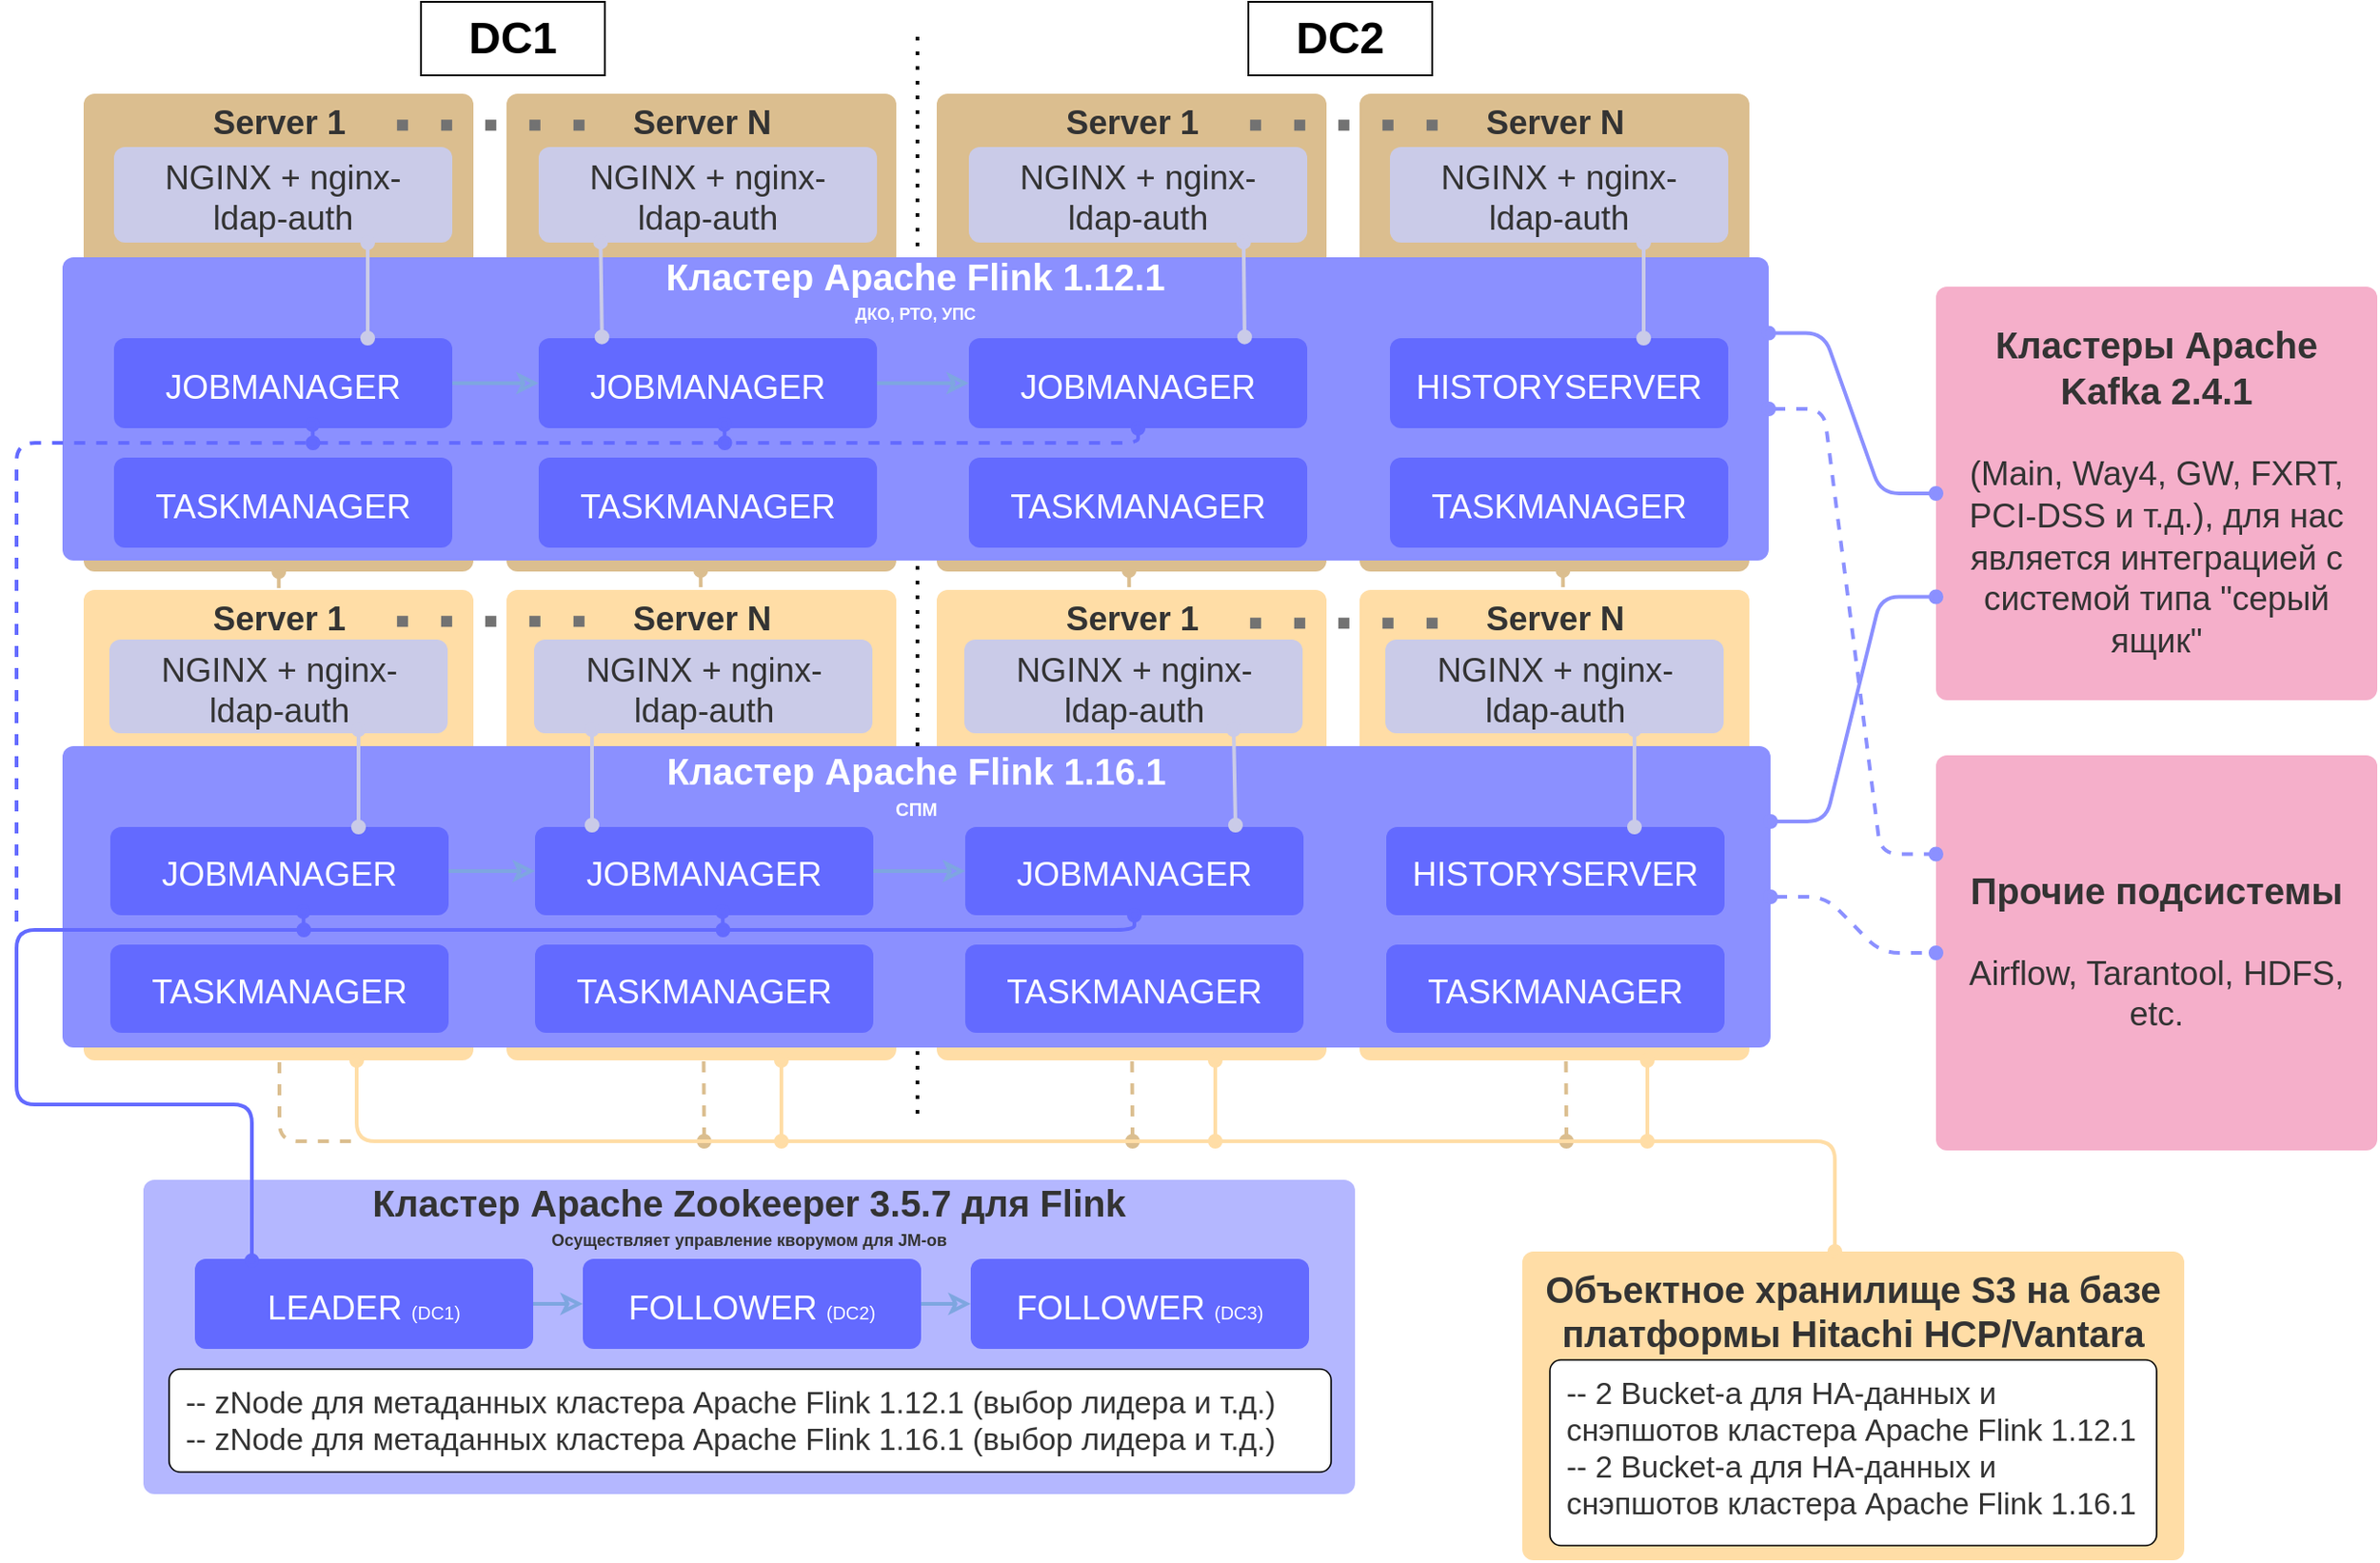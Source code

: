 <mxfile version="21.1.5" type="github">
  <diagram name="Page-1" id="efa7a0a1-bf9b-a30e-e6df-94a7791c09e9">
    <mxGraphModel dx="1383" dy="1583" grid="1" gridSize="5" guides="1" tooltips="1" connect="1" arrows="0" fold="1" page="1" pageScale="1" pageWidth="1169" pageHeight="827" background="none" math="0" shadow="0">
      <root>
        <mxCell id="0" />
        <mxCell id="1" parent="0" />
        <mxCell id="I2ko80dd8xh8BUutiIWk-16" style="edgeStyle=none;rounded=1;jumpStyle=none;orthogonalLoop=1;jettySize=auto;html=1;exitX=0.517;exitY=0.998;exitDx=0;exitDy=0;startArrow=oval;startFill=1;endArrow=oval;endFill=1;strokeColor=#DBBE8F;strokeWidth=2;exitPerimeter=0;dashed=1;" edge="1" parent="1">
          <mxGeometry relative="1" as="geometry">
            <mxPoint x="871.104" y="299.48" as="sourcePoint" />
            <mxPoint x="873" y="610" as="targetPoint" />
          </mxGeometry>
        </mxCell>
        <mxCell id="I2ko80dd8xh8BUutiIWk-15" style="edgeStyle=none;rounded=1;jumpStyle=none;orthogonalLoop=1;jettySize=auto;html=1;exitX=0.517;exitY=0.998;exitDx=0;exitDy=0;startArrow=oval;startFill=1;endArrow=oval;endFill=1;strokeColor=#DBBE8F;strokeWidth=2;exitPerimeter=0;dashed=1;" edge="1" parent="1">
          <mxGeometry relative="1" as="geometry">
            <mxPoint x="635.104" y="299.48" as="sourcePoint" />
            <mxPoint x="637" y="610" as="targetPoint" />
          </mxGeometry>
        </mxCell>
        <mxCell id="I2ko80dd8xh8BUutiIWk-14" style="edgeStyle=none;rounded=1;jumpStyle=none;orthogonalLoop=1;jettySize=auto;html=1;exitX=0.517;exitY=0.998;exitDx=0;exitDy=0;startArrow=oval;startFill=1;endArrow=oval;endFill=1;strokeColor=#DBBE8F;strokeWidth=2;exitPerimeter=0;dashed=1;" edge="1" parent="1">
          <mxGeometry relative="1" as="geometry">
            <mxPoint x="402.104" y="299.48" as="sourcePoint" />
            <mxPoint x="404" y="610" as="targetPoint" />
          </mxGeometry>
        </mxCell>
        <mxCell id="I2ko80dd8xh8BUutiIWk-13" style="edgeStyle=none;rounded=1;jumpStyle=none;orthogonalLoop=1;jettySize=auto;html=1;startArrow=oval;startFill=1;endArrow=none;endFill=0;strokeColor=#DBBE8F;strokeWidth=2;dashed=1;" edge="1" parent="1" source="-1D2kQszCLifb7C_GgPR-5">
          <mxGeometry relative="1" as="geometry">
            <mxPoint x="181" y="566" as="sourcePoint" />
            <mxPoint x="215" y="610" as="targetPoint" />
            <Array as="points">
              <mxPoint x="173" y="610" />
            </Array>
          </mxGeometry>
        </mxCell>
        <mxCell id="cMyZ09CTgvVQYEdSyeVJ-2" value="" style="endArrow=none;dashed=1;html=1;dashPattern=1 3;strokeWidth=2;rounded=0;" parent="1" edge="1">
          <mxGeometry width="50" height="50" relative="1" as="geometry">
            <mxPoint x="520" y="595" as="sourcePoint" />
            <mxPoint x="520" y="5" as="targetPoint" />
          </mxGeometry>
        </mxCell>
        <UserObject label="Server 1" lucidchartObjectId="HypIMii0T2fg" id="-1D2kQszCLifb7C_GgPR-5">
          <mxCell style="html=1;overflow=block;blockSpacing=1;whiteSpace=wrap;fontSize=18.3;fontColor=#333333;fontStyle=1;spacingLeft=8.4;spacingRight=8.4;spacingTop=2.4;spacing=3.6;verticalAlign=top;strokeOpacity=0;fillOpacity=100;rounded=1;absoluteArcSize=1;arcSize=12;fillColor=#DBBE8F;strokeWidth=0.8;" parent="1" vertex="1">
            <mxGeometry x="66.5" y="40" width="212" height="260" as="geometry" />
          </mxCell>
        </UserObject>
        <UserObject label="Server N" lucidchartObjectId="kbqIFTrSSb0c" id="-1D2kQszCLifb7C_GgPR-6">
          <mxCell style="html=1;overflow=block;blockSpacing=1;whiteSpace=wrap;fontSize=18.3;fontColor=#333333;fontStyle=1;spacingLeft=8.4;spacingRight=8.4;spacingTop=2.4;spacing=3.6;verticalAlign=top;strokeOpacity=0;fillOpacity=100;rounded=1;absoluteArcSize=1;arcSize=12;fillColor=#DBBE8F;strokeWidth=0.8;" parent="1" vertex="1">
            <mxGeometry x="296.5" y="40" width="212" height="260" as="geometry" />
          </mxCell>
        </UserObject>
        <UserObject label="Server 1" lucidchartObjectId="kgqIT20~Yh46" id="-1D2kQszCLifb7C_GgPR-7">
          <mxCell style="html=1;overflow=block;blockSpacing=1;whiteSpace=wrap;fontSize=18.3;fontColor=#333333;fontStyle=1;spacingLeft=8.4;spacingRight=8.4;spacingTop=2.4;spacing=3.6;verticalAlign=top;strokeOpacity=0;fillOpacity=100;rounded=1;absoluteArcSize=1;arcSize=12;fillColor=#DBBE8F;strokeWidth=0.8;" parent="1" vertex="1">
            <mxGeometry x="530.5" y="40" width="212" height="260" as="geometry" />
          </mxCell>
        </UserObject>
        <UserObject label="Server N" lucidchartObjectId="NgqIsRjEYktH" id="-1D2kQszCLifb7C_GgPR-8">
          <mxCell style="html=1;overflow=block;blockSpacing=1;whiteSpace=wrap;fontSize=18.3;fontColor=#333333;fontStyle=1;spacingLeft=8.4;spacingRight=8.4;spacingTop=2.4;spacing=3.6;verticalAlign=top;strokeOpacity=0;fillOpacity=100;rounded=1;absoluteArcSize=1;arcSize=12;fillColor=#DBBE8F;strokeWidth=0.8;" parent="1" vertex="1">
            <mxGeometry x="760.5" y="40" width="212" height="260" as="geometry" />
          </mxCell>
        </UserObject>
        <UserObject label="Server 1" lucidchartObjectId="HypIMii0T2fg" id="-1D2kQszCLifb7C_GgPR-9">
          <mxCell style="html=1;overflow=block;blockSpacing=1;whiteSpace=wrap;fontSize=18.3;fontColor=#333333;fontStyle=1;spacingLeft=8.4;spacingRight=8.4;spacingTop=2.4;spacing=3.6;verticalAlign=top;strokeOpacity=0;fillOpacity=100;rounded=1;absoluteArcSize=1;arcSize=12;fillColor=#ffdda6;strokeWidth=0.8;" parent="1" vertex="1">
            <mxGeometry x="66.5" y="310" width="212" height="256" as="geometry" />
          </mxCell>
        </UserObject>
        <UserObject label="Server N" lucidchartObjectId="kbqIFTrSSb0c" id="-1D2kQszCLifb7C_GgPR-10">
          <mxCell style="html=1;overflow=block;blockSpacing=1;whiteSpace=wrap;fontSize=18.3;fontColor=#333333;fontStyle=1;spacingLeft=8.4;spacingRight=8.4;spacingTop=2.4;spacing=3.6;verticalAlign=top;strokeOpacity=0;fillOpacity=100;rounded=1;absoluteArcSize=1;arcSize=12;fillColor=#ffdda6;strokeWidth=0.8;" parent="1" vertex="1">
            <mxGeometry x="296.5" y="310" width="212" height="256" as="geometry" />
          </mxCell>
        </UserObject>
        <UserObject label="Server 1" lucidchartObjectId="kgqIT20~Yh46" id="-1D2kQszCLifb7C_GgPR-11">
          <mxCell style="html=1;overflow=block;blockSpacing=1;whiteSpace=wrap;fontSize=18.3;fontColor=#333333;fontStyle=1;spacingLeft=8.4;spacingRight=8.4;spacingTop=2.4;spacing=3.6;verticalAlign=top;strokeOpacity=0;fillOpacity=100;rounded=1;absoluteArcSize=1;arcSize=12;fillColor=#ffdda6;strokeWidth=0.8;" parent="1" vertex="1">
            <mxGeometry x="530.5" y="310" width="212" height="256" as="geometry" />
          </mxCell>
        </UserObject>
        <UserObject label="Server N" lucidchartObjectId="NgqIsRjEYktH" id="-1D2kQszCLifb7C_GgPR-12">
          <mxCell style="html=1;overflow=block;blockSpacing=1;whiteSpace=wrap;fontSize=18.3;fontColor=#333333;fontStyle=1;spacingLeft=8.4;spacingRight=8.4;spacingTop=2.4;spacing=3.6;verticalAlign=top;strokeOpacity=0;fillOpacity=100;rounded=1;absoluteArcSize=1;arcSize=12;fillColor=#ffdda6;strokeWidth=0.8;" parent="1" vertex="1">
            <mxGeometry x="760.5" y="310" width="212" height="256" as="geometry" />
          </mxCell>
        </UserObject>
        <UserObject label="&lt;div style=&quot;display: flex; justify-content: center; text-align: center; align-items: baseline; font-size: 0; line-height: 1.25;margin-left: 8.4px;margin-right: 8.4px;margin-top: 2.4px;margin-top: -2px;&quot;&gt;&lt;font style=&quot;line-height: 0.7;&quot; color=&quot;#FFFFFF&quot;&gt;&lt;b&gt;&lt;span&gt;&lt;span style=&quot;font-size: 20px; line-height: 1;&quot;&gt;Кластер Apache Flink 1.12.1&lt;/span&gt;&lt;/span&gt;&lt;/b&gt;&lt;/font&gt;&lt;/div&gt;&lt;div style=&quot;display: flex; justify-content: center; text-align: center; align-items: baseline; font-size: 0; line-height: 1.25;margin-left: 8.4px;margin-right: 8.4px;margin-top: 2.4px;margin-top: -2px;&quot;&gt;&lt;font color=&quot;#FFFFFF&quot;&gt;&lt;b&gt;&lt;span&gt;&lt;span style=&quot;font-size: 20px;&quot;&gt;&lt;sup&gt;&lt;font style=&quot;font-size: 9px;&quot;&gt;ДКО, РТО, УПС&lt;/font&gt;&lt;/sup&gt;&lt;br&gt;&lt;/span&gt;&lt;span style=&quot;font-size: 18.3px;&quot;&gt; &lt;/span&gt;&lt;/span&gt;&lt;/b&gt;&lt;/font&gt;&lt;/div&gt;" lucidchartObjectId="HypIWP6OqjXQ" id="GCK1D6IZPBhYrOcdengF-118">
          <mxCell style="html=1;overflow=block;blockSpacing=1;whiteSpace=wrap;fontSize=13;spacing=3.6;verticalAlign=top;strokeOpacity=0;fillOpacity=100;rounded=1;absoluteArcSize=1;arcSize=12;fillColor=#8b90ff;strokeWidth=0.8;" parent="1" vertex="1">
            <mxGeometry x="55" y="129" width="928" height="165" as="geometry" />
          </mxCell>
        </UserObject>
        <UserObject label="JOBMANAGER" lucidchartObjectId="HypInYoTSrlu" id="GCK1D6IZPBhYrOcdengF-119">
          <mxCell style="html=1;overflow=block;blockSpacing=1;whiteSpace=wrap;fontSize=18.3;fontColor=#ffffff;align=center;spacingLeft=8.4;spacingRight=8.4;spacingTop=2.4;spacing=3.6;strokeOpacity=0;fillOpacity=100;rounded=1;absoluteArcSize=1;arcSize=12;fillColor=#636aff;strokeWidth=0.8;" parent="1" vertex="1">
            <mxGeometry x="83" y="173" width="184" height="49" as="geometry" />
          </mxCell>
        </UserObject>
        <UserObject label="TASKMANAGER" lucidchartObjectId="HypIgOagNPgA" id="GCK1D6IZPBhYrOcdengF-120">
          <mxCell style="html=1;overflow=block;blockSpacing=1;whiteSpace=wrap;fontSize=18.3;fontColor=#ffffff;align=center;spacingLeft=8.4;spacingRight=8.4;spacingTop=2.4;spacing=3.6;strokeOpacity=0;fillOpacity=100;rounded=1;absoluteArcSize=1;arcSize=12;fillColor=#636aff;strokeWidth=0.8;" parent="1" vertex="1">
            <mxGeometry x="83" y="238" width="184" height="49" as="geometry" />
          </mxCell>
        </UserObject>
        <UserObject label="&lt;div style=&quot;line-height: 0.8;&quot;&gt;Кластер Apache Zookeeper 3.5.7 для Flink&lt;/div&gt;&lt;div&gt;&lt;sup&gt;&lt;font style=&quot;font-size: 9px;&quot;&gt;Осуществляет управление кворумом для JM-ов&lt;/font&gt;&lt;/sup&gt;&lt;br&gt;&lt;/div&gt;" lucidchartObjectId="HypITuTRLqrB" id="GCK1D6IZPBhYrOcdengF-121">
          <mxCell style="html=1;overflow=block;blockSpacing=1;whiteSpace=wrap;fontSize=20;fontColor=#333333;fontStyle=1;spacingLeft=8.4;spacingRight=8.4;spacingTop=2.4;spacing=3.6;verticalAlign=top;strokeOpacity=0;fillOpacity=100;rounded=1;absoluteArcSize=1;arcSize=12;fillColor=#b4b7ff;strokeWidth=0.8;" parent="1" vertex="1">
            <mxGeometry x="99" y="631" width="659" height="171" as="geometry" />
          </mxCell>
        </UserObject>
        <UserObject label="NGINX + nginx-ldap-auth" lucidchartObjectId="HypIE5tfspSB" id="GCK1D6IZPBhYrOcdengF-122">
          <mxCell style="html=1;overflow=block;blockSpacing=1;whiteSpace=wrap;fontSize=18.3;fontColor=#333333;align=center;spacingLeft=8.4;spacingRight=8.4;spacingTop=2.4;spacing=3.6;verticalAlign=middle;strokeOpacity=0;fillOpacity=100;rounded=1;absoluteArcSize=1;arcSize=12;fillColor=#CACBE8;strokeWidth=0.8;" parent="1" vertex="1">
            <mxGeometry x="83" y="69" width="184" height="52" as="geometry" />
          </mxCell>
        </UserObject>
        <UserObject label="&lt;div style=&quot;display: flex; justify-content: center; text-align: center; align-items: baseline; font-size: 0; line-height: 1.25;margin-left: 8.4px;margin-right: 8.4px;margin-top: 2.4px;margin-top: -2px;&quot;&gt;&lt;span&gt;&lt;span style=&quot;font-size:20px;color:#333333;font-weight: bold;&quot;&gt;Кластеры Apache Kafka 2.4.1&lt;br&gt;&lt;/span&gt;&lt;/span&gt;&lt;/div&gt;&lt;div style=&quot;display: flex; justify-content: center; text-align: center; align-items: baseline; font-size: 0; line-height: 1.25;margin-top: -2px;&quot;&gt;&lt;span&gt;&lt;span style=&quot;font-size:13px;color:#333333;&quot;&gt;&lt;span style=&quot;font-size:18.3px;color:#333333;&quot;&gt;&lt;br&gt;(Main, Way4, GW, FXRT, PCI-DSS и т.д.), для нас является интеграцией с системой типа &quot;серый ящик&quot;&lt;/span&gt;&lt;/span&gt;&lt;/span&gt;&lt;/div&gt;" lucidchartObjectId="HypIY8WOg9E5" id="GCK1D6IZPBhYrOcdengF-123">
          <mxCell style="html=1;overflow=block;blockSpacing=1;whiteSpace=wrap;fontSize=13;spacing=3.6;verticalAlign=middle;strokeOpacity=0;fillOpacity=100;rounded=1;absoluteArcSize=1;arcSize=12;fillColor=#f5afca;strokeWidth=0.8;fillStyle=solid;" parent="1" vertex="1">
            <mxGeometry x="1074" y="145" width="240" height="225" as="geometry" />
          </mxCell>
        </UserObject>
        <mxCell id="GCK1D6IZPBhYrOcdengF-180" style="edgeStyle=none;rounded=0;jumpStyle=none;orthogonalLoop=1;jettySize=auto;html=1;exitX=1;exitY=0.5;exitDx=0;exitDy=0;entryX=0;entryY=0.5;entryDx=0;entryDy=0;startArrow=none;startFill=0;endArrow=classic;endFill=0;strokeColor=#7EA6E0;strokeWidth=2;" parent="1" source="GCK1D6IZPBhYrOcdengF-124" target="GCK1D6IZPBhYrOcdengF-125" edge="1">
          <mxGeometry relative="1" as="geometry" />
        </mxCell>
        <UserObject label="LEADER &lt;font style=&quot;font-size: 10px;&quot;&gt;(DC1)&lt;/font&gt;" lucidchartObjectId="CHpIjHfFadM." id="GCK1D6IZPBhYrOcdengF-124">
          <mxCell style="html=1;overflow=block;blockSpacing=1;whiteSpace=wrap;fontSize=18.3;fontColor=#ffffff;align=center;spacingLeft=8.4;spacingRight=8.4;spacingTop=2.4;spacing=3.6;strokeOpacity=0;fillOpacity=100;rounded=1;absoluteArcSize=1;arcSize=12;fillColor=#636aff;strokeWidth=0.8;" parent="1" vertex="1">
            <mxGeometry x="127" y="674" width="184" height="49" as="geometry" />
          </mxCell>
        </UserObject>
        <mxCell id="GCK1D6IZPBhYrOcdengF-181" style="edgeStyle=none;rounded=0;jumpStyle=none;orthogonalLoop=1;jettySize=auto;html=1;exitX=1;exitY=0.5;exitDx=0;exitDy=0;entryX=0;entryY=0.5;entryDx=0;entryDy=0;startArrow=none;startFill=0;endArrow=classic;endFill=0;strokeColor=#7EA6E0;strokeWidth=2;" parent="1" source="GCK1D6IZPBhYrOcdengF-125" target="GCK1D6IZPBhYrOcdengF-126" edge="1">
          <mxGeometry relative="1" as="geometry" />
        </mxCell>
        <UserObject label="FOLLOWER &lt;font style=&quot;font-size: 10px;&quot;&gt;(DC2)&lt;/font&gt;" lucidchartObjectId="RHpIxsBfgAK8" id="GCK1D6IZPBhYrOcdengF-125">
          <mxCell style="html=1;overflow=block;blockSpacing=1;whiteSpace=wrap;fontSize=18.3;fontColor=#ffffff;align=center;spacingLeft=8.4;spacingRight=8.4;spacingTop=2.4;spacing=3.6;strokeOpacity=0;fillOpacity=100;rounded=1;absoluteArcSize=1;arcSize=12;fillColor=#636aff;strokeWidth=0.8;" parent="1" vertex="1">
            <mxGeometry x="338" y="674" width="184" height="49" as="geometry" />
          </mxCell>
        </UserObject>
        <UserObject label="FOLLOWER &lt;font style=&quot;font-size: 10px;&quot;&gt;(DC3)&lt;/font&gt;" lucidchartObjectId="3HpIq~od3WUW" id="GCK1D6IZPBhYrOcdengF-126">
          <mxCell style="html=1;overflow=block;blockSpacing=1;whiteSpace=wrap;fontSize=18.3;fontColor=#ffffff;align=center;spacingLeft=8.4;spacingRight=8.4;spacingTop=2.4;spacing=3.6;strokeOpacity=0;fillOpacity=100;rounded=1;absoluteArcSize=1;arcSize=12;fillColor=#636aff;strokeWidth=0.8;" parent="1" vertex="1">
            <mxGeometry x="549" y="674" width="184" height="49" as="geometry" />
          </mxCell>
        </UserObject>
        <UserObject label="Объектное хранилище S3 на базе платформы Hitachi HCP/Vantara" lucidchartObjectId="_KpIE2-JrPc8" id="GCK1D6IZPBhYrOcdengF-127">
          <mxCell style="html=1;overflow=block;blockSpacing=1;whiteSpace=wrap;fontSize=20;fontColor=#333333;fontStyle=1;align=center;spacing=9;verticalAlign=top;strokeOpacity=0;fillOpacity=100;rounded=1;absoluteArcSize=1;arcSize=12;fillColor=#ffdda6;strokeWidth=0.8;" parent="1" vertex="1">
            <mxGeometry x="849" y="670" width="360" height="168" as="geometry" />
          </mxCell>
        </UserObject>
        <UserObject label="-- zNode для метаданных кластера Apache Flink 1.12.1 (выбор лидера и т.д.)&lt;br&gt;-- zNode для метаданных кластера Apache Flink 1.16.1 (выбор лидера и т.д.)" lucidchartObjectId="hOpICrByE07x" id="GCK1D6IZPBhYrOcdengF-128">
          <mxCell style="html=1;overflow=block;blockSpacing=1;whiteSpace=wrap;fontSize=16.7;fontColor=#333333;align=left;spacing=9;verticalAlign=top;strokeOpacity=100;fillOpacity=100;rounded=1;absoluteArcSize=1;arcSize=12;fillColor=#ffffff;strokeWidth=0.8;" parent="1" vertex="1">
            <mxGeometry x="113" y="734" width="632" height="56" as="geometry" />
          </mxCell>
        </UserObject>
        <UserObject label="-- 2 Bucket-а для HA-данных и снэпшотов кластера Apache Flink 1.12.1&lt;br&gt;-- 2 Bucket-а для HA-данных и снэпшотов кластера Apache Flink 1.16.1" lucidchartObjectId="fSpIcaWIN3Va" id="GCK1D6IZPBhYrOcdengF-129">
          <mxCell style="html=1;overflow=block;blockSpacing=1;whiteSpace=wrap;fontSize=16.7;fontColor=#333333;align=left;spacing=9;verticalAlign=top;strokeOpacity=100;fillOpacity=100;rounded=1;absoluteArcSize=1;arcSize=12;fillColor=#ffffff;strokeWidth=0.8;" parent="1" vertex="1">
            <mxGeometry x="864" y="729" width="330" height="101" as="geometry" />
          </mxCell>
        </UserObject>
        <UserObject label="JOBMANAGER" lucidchartObjectId="RXpI0It2jUcH" id="GCK1D6IZPBhYrOcdengF-130">
          <mxCell style="html=1;overflow=block;blockSpacing=1;whiteSpace=wrap;fontSize=18.3;fontColor=#ffffff;align=center;spacingLeft=8.4;spacingRight=8.4;spacingTop=2.4;spacing=3.6;strokeOpacity=0;fillOpacity=100;rounded=1;absoluteArcSize=1;arcSize=12;fillColor=#636aff;strokeWidth=0.8;" parent="1" vertex="1">
            <mxGeometry x="314" y="173" width="184" height="49" as="geometry" />
          </mxCell>
        </UserObject>
        <UserObject label="TASKMANAGER" lucidchartObjectId="RXpIgnX.f~PW" id="GCK1D6IZPBhYrOcdengF-131">
          <mxCell style="html=1;overflow=block;blockSpacing=1;whiteSpace=wrap;fontSize=18.3;fontColor=#ffffff;align=center;spacingLeft=8.4;spacingRight=8.4;spacingTop=2.4;spacing=3.6;strokeOpacity=0;fillOpacity=100;rounded=1;absoluteArcSize=1;arcSize=12;fillColor=#636aff;strokeWidth=0.8;" parent="1" vertex="1">
            <mxGeometry x="314" y="238" width="184" height="49" as="geometry" />
          </mxCell>
        </UserObject>
        <UserObject label="NGINX + nginx-ldap-auth" lucidchartObjectId="RXpI~8YFsiHd" id="GCK1D6IZPBhYrOcdengF-132">
          <mxCell style="html=1;overflow=block;blockSpacing=1;whiteSpace=wrap;fontSize=18.3;fontColor=#333333;align=center;spacingLeft=8.4;spacingRight=8.4;spacingTop=2.4;spacing=3.6;verticalAlign=middle;strokeOpacity=0;fillOpacity=100;rounded=1;absoluteArcSize=1;arcSize=12;fillColor=#CACBE8;strokeWidth=0.8;" parent="1" vertex="1">
            <mxGeometry x="314" y="69" width="184" height="52" as="geometry" />
          </mxCell>
        </UserObject>
        <UserObject label="JOBMANAGER" lucidchartObjectId="1XpI324HXPmj" id="GCK1D6IZPBhYrOcdengF-133">
          <mxCell style="html=1;overflow=block;blockSpacing=1;whiteSpace=wrap;fontSize=18.3;fontColor=#ffffff;align=center;spacingLeft=8.4;spacingRight=8.4;spacingTop=2.4;spacing=3.6;strokeOpacity=0;fillOpacity=100;rounded=1;absoluteArcSize=1;arcSize=12;fillColor=#636aff;strokeWidth=0.8;" parent="1" vertex="1">
            <mxGeometry x="548" y="173" width="184" height="49" as="geometry" />
          </mxCell>
        </UserObject>
        <UserObject label="TASKMANAGER" lucidchartObjectId="1XpItajlC~17" id="GCK1D6IZPBhYrOcdengF-134">
          <mxCell style="html=1;overflow=block;blockSpacing=1;whiteSpace=wrap;fontSize=18.3;fontColor=#ffffff;align=center;spacingLeft=8.4;spacingRight=8.4;spacingTop=2.4;spacing=3.6;strokeOpacity=0;fillOpacity=100;rounded=1;absoluteArcSize=1;arcSize=12;fillColor=#636aff;strokeWidth=0.8;" parent="1" vertex="1">
            <mxGeometry x="548" y="238" width="184" height="49" as="geometry" />
          </mxCell>
        </UserObject>
        <UserObject label="NGINX + nginx-ldap-auth" lucidchartObjectId="1XpIAn_rVOTK" id="GCK1D6IZPBhYrOcdengF-135">
          <mxCell style="html=1;overflow=block;blockSpacing=1;whiteSpace=wrap;fontSize=18.3;fontColor=#333333;align=center;spacingLeft=8.4;spacingRight=8.4;spacingTop=2.4;spacing=3.6;verticalAlign=middle;strokeOpacity=0;fillOpacity=100;rounded=1;absoluteArcSize=1;arcSize=12;fillColor=#CACBE8;strokeWidth=0.8;" parent="1" vertex="1">
            <mxGeometry x="548" y="69" width="184" height="52" as="geometry" />
          </mxCell>
        </UserObject>
        <UserObject label="HISTORYSERVER" lucidchartObjectId="8XpIVe4FQzVd" id="GCK1D6IZPBhYrOcdengF-136">
          <mxCell style="html=1;overflow=block;blockSpacing=1;whiteSpace=wrap;fontSize=18.3;fontColor=#ffffff;align=center;spacingLeft=8.4;spacingRight=8.4;spacingTop=2.4;spacing=3.6;strokeOpacity=0;fillOpacity=100;rounded=1;absoluteArcSize=1;arcSize=12;fillColor=#636aff;strokeWidth=0.8;" parent="1" vertex="1">
            <mxGeometry x="777" y="173" width="184" height="49" as="geometry" />
          </mxCell>
        </UserObject>
        <UserObject label="TASKMANAGER" lucidchartObjectId="8XpI6pTr3cQC" id="GCK1D6IZPBhYrOcdengF-137">
          <mxCell style="html=1;overflow=block;blockSpacing=1;whiteSpace=wrap;fontSize=18.3;fontColor=#ffffff;align=center;spacingLeft=8.4;spacingRight=8.4;spacingTop=2.4;spacing=3.6;strokeOpacity=0;fillOpacity=100;rounded=1;absoluteArcSize=1;arcSize=12;fillColor=#636aff;strokeWidth=0.8;" parent="1" vertex="1">
            <mxGeometry x="777" y="238" width="184" height="49" as="geometry" />
          </mxCell>
        </UserObject>
        <UserObject label="NGINX + nginx-ldap-auth" lucidchartObjectId="8XpIHrtV3hBn" id="GCK1D6IZPBhYrOcdengF-138">
          <mxCell style="html=1;overflow=block;blockSpacing=1;whiteSpace=wrap;fontSize=18.3;fontColor=#333333;align=center;spacingLeft=8.4;spacingRight=8.4;spacingTop=2.4;spacing=3.6;verticalAlign=middle;strokeOpacity=0;fillOpacity=100;rounded=1;absoluteArcSize=1;arcSize=12;fillColor=#CACBE8;strokeWidth=0.8;strokeColor=#CACBE8;" parent="1" vertex="1">
            <mxGeometry x="777" y="69" width="184" height="52" as="geometry" />
          </mxCell>
        </UserObject>
        <UserObject label="&lt;div style=&quot;display: flex; justify-content: center; text-align: center; align-items: baseline; font-size: 0; line-height: 1.25;margin-left: 8.4px;margin-right: 8.4px;margin-top: 2.4px;margin-top: -2px;&quot;&gt;&lt;span&gt;&lt;span style=&quot;font-size:20px;color:#333333;font-weight: bold;&quot;&gt;Прочие подсистемы&#xa;&lt;/span&gt;&lt;/span&gt;&lt;/div&gt;&lt;div style=&quot;display: flex; justify-content: center; text-align: center; align-items: baseline; font-size: 0; line-height: 1.25;margin-top: -2px;&quot;&gt;&lt;span&gt;&lt;span style=&quot;font-size:13px;color:#333333;&quot;&gt;&lt;span style=&quot;font-size:18.3px;color:#333333;&quot;&gt;&#xa;Airflow, Tarantool, HDFS, etc.&lt;/span&gt;&lt;/span&gt;&lt;/span&gt;&lt;/div&gt;" lucidchartObjectId="QeqI8XKLbhu4" id="GCK1D6IZPBhYrOcdengF-139">
          <mxCell style="html=1;overflow=block;blockSpacing=1;whiteSpace=wrap;fontSize=13;spacing=3.6;verticalAlign=middle;strokeOpacity=0;fillOpacity=100;rounded=1;absoluteArcSize=1;arcSize=12;fillColor=#f5afca;strokeWidth=0.8;fillStyle=solid;" parent="1" vertex="1">
            <mxGeometry x="1074" y="400" width="240" height="215" as="geometry" />
          </mxCell>
        </UserObject>
        <UserObject label="&lt;div style=&quot;line-height: 0.9;&quot;&gt;Кластер Apache Flink 1.16.1&lt;/div&gt;&lt;div&gt;&lt;sup&gt;&lt;font style=&quot;font-size: 10px;&quot;&gt;СПМ&lt;/font&gt;&lt;/sup&gt;&lt;br&gt;&lt;/div&gt;" lucidchartObjectId="WnqImOF1_m_N" id="GCK1D6IZPBhYrOcdengF-140">
          <mxCell style="html=1;overflow=block;blockSpacing=1;whiteSpace=wrap;fontSize=20;fontColor=#ffffff;fontStyle=1;spacingLeft=8.4;spacingRight=8.4;spacingTop=2.4;spacing=3.6;verticalAlign=top;strokeOpacity=0;fillOpacity=100;rounded=1;absoluteArcSize=1;arcSize=12;fillColor=#8b90ff;strokeWidth=0.8;" parent="1" vertex="1">
            <mxGeometry x="55" y="395" width="929" height="164" as="geometry" />
          </mxCell>
        </UserObject>
        <UserObject label="JOBMANAGER" lucidchartObjectId="HypInYoTSrlu" id="GCK1D6IZPBhYrOcdengF-141">
          <mxCell style="html=1;overflow=block;blockSpacing=1;whiteSpace=wrap;fontSize=18.3;fontColor=#ffffff;align=center;spacingLeft=8.4;spacingRight=8.4;spacingTop=2.4;spacing=3.6;strokeOpacity=0;fillOpacity=100;rounded=1;absoluteArcSize=1;arcSize=12;fillColor=#636aff;strokeWidth=0.8;" parent="1" vertex="1">
            <mxGeometry x="81" y="439" width="184" height="48" as="geometry" />
          </mxCell>
        </UserObject>
        <UserObject label="TASKMANAGER" lucidchartObjectId="HypIgOagNPgA" id="GCK1D6IZPBhYrOcdengF-142">
          <mxCell style="html=1;overflow=block;blockSpacing=1;whiteSpace=wrap;fontSize=18.3;fontColor=#ffffff;align=center;spacingLeft=8.4;spacingRight=8.4;spacingTop=2.4;spacing=3.6;strokeOpacity=0;fillOpacity=100;rounded=1;absoluteArcSize=1;arcSize=12;fillColor=#636aff;strokeWidth=0.8;" parent="1" vertex="1">
            <mxGeometry x="81" y="503" width="184" height="48" as="geometry" />
          </mxCell>
        </UserObject>
        <UserObject label="JOBMANAGER" lucidchartObjectId="RXpI0It2jUcH" id="GCK1D6IZPBhYrOcdengF-143">
          <mxCell style="html=1;overflow=block;blockSpacing=1;whiteSpace=wrap;fontSize=18.3;fontColor=#ffffff;align=center;spacingLeft=8.4;spacingRight=8.4;spacingTop=2.4;spacing=3.6;strokeOpacity=0;fillOpacity=100;rounded=1;absoluteArcSize=1;arcSize=12;fillColor=#636aff;strokeWidth=0.8;" parent="1" vertex="1">
            <mxGeometry x="312" y="439" width="184" height="48" as="geometry" />
          </mxCell>
        </UserObject>
        <UserObject label="TASKMANAGER" lucidchartObjectId="RXpIgnX.f~PW" id="GCK1D6IZPBhYrOcdengF-144">
          <mxCell style="html=1;overflow=block;blockSpacing=1;whiteSpace=wrap;fontSize=18.3;fontColor=#ffffff;align=center;spacingLeft=8.4;spacingRight=8.4;spacingTop=2.4;spacing=3.6;strokeOpacity=0;fillOpacity=100;rounded=1;absoluteArcSize=1;arcSize=12;fillColor=#636aff;strokeWidth=0.8;" parent="1" vertex="1">
            <mxGeometry x="312" y="503" width="184" height="48" as="geometry" />
          </mxCell>
        </UserObject>
        <UserObject label="JOBMANAGER" lucidchartObjectId="1XpI324HXPmj" id="GCK1D6IZPBhYrOcdengF-145">
          <mxCell style="html=1;overflow=block;blockSpacing=1;whiteSpace=wrap;fontSize=18.3;fontColor=#ffffff;align=center;spacingLeft=8.4;spacingRight=8.4;spacingTop=2.4;spacing=3.6;strokeOpacity=0;fillOpacity=100;rounded=1;absoluteArcSize=1;arcSize=12;fillColor=#636aff;strokeWidth=0.8;" parent="1" vertex="1">
            <mxGeometry x="546" y="439" width="184" height="48" as="geometry" />
          </mxCell>
        </UserObject>
        <UserObject label="TASKMANAGER" lucidchartObjectId="1XpItajlC~17" id="GCK1D6IZPBhYrOcdengF-146">
          <mxCell style="html=1;overflow=block;blockSpacing=1;whiteSpace=wrap;fontSize=18.3;fontColor=#ffffff;align=center;spacingLeft=8.4;spacingRight=8.4;spacingTop=2.4;spacing=3.6;strokeOpacity=0;fillOpacity=100;rounded=1;absoluteArcSize=1;arcSize=12;fillColor=#636aff;strokeWidth=0.8;" parent="1" vertex="1">
            <mxGeometry x="546" y="503" width="184" height="48" as="geometry" />
          </mxCell>
        </UserObject>
        <UserObject label="HISTORYSERVER" lucidchartObjectId="8XpIVe4FQzVd" id="GCK1D6IZPBhYrOcdengF-147">
          <mxCell style="html=1;overflow=block;blockSpacing=1;whiteSpace=wrap;fontSize=18.3;fontColor=#ffffff;align=center;spacingLeft=8.4;spacingRight=8.4;spacingTop=2.4;spacing=3.6;strokeOpacity=0;fillOpacity=100;rounded=1;absoluteArcSize=1;arcSize=12;fillColor=#636aff;strokeWidth=0.8;" parent="1" vertex="1">
            <mxGeometry x="775" y="439" width="184" height="48" as="geometry" />
          </mxCell>
        </UserObject>
        <UserObject label="TASKMANAGER" lucidchartObjectId="8XpI6pTr3cQC" id="GCK1D6IZPBhYrOcdengF-148">
          <mxCell style="html=1;overflow=block;blockSpacing=1;whiteSpace=wrap;fontSize=18.3;fontColor=#ffffff;align=center;spacingLeft=8.4;spacingRight=8.4;spacingTop=2.4;spacing=3.6;strokeOpacity=0;fillOpacity=100;rounded=1;absoluteArcSize=1;arcSize=12;fillColor=#636aff;strokeWidth=0.8;" parent="1" vertex="1">
            <mxGeometry x="775" y="503" width="184" height="48" as="geometry" />
          </mxCell>
        </UserObject>
        <mxCell id="GCK1D6IZPBhYrOcdengF-166" style="edgeStyle=none;rounded=1;jumpStyle=none;orthogonalLoop=1;jettySize=auto;html=1;startArrow=oval;startFill=1;endArrow=oval;endFill=1;strokeColor=#636AFF;strokeWidth=2;entryX=0.163;entryY=0.02;entryDx=0;entryDy=0;entryPerimeter=0;exitX=0.5;exitY=1;exitDx=0;exitDy=0;" parent="1" source="GCK1D6IZPBhYrOcdengF-145" edge="1">
          <mxGeometry relative="1" as="geometry">
            <mxPoint x="30" y="490" as="sourcePoint" />
            <mxPoint x="157.992" y="674.98" as="targetPoint" />
            <Array as="points">
              <mxPoint x="638" y="495" />
              <mxPoint x="30" y="495" />
              <mxPoint x="30" y="590" />
              <mxPoint x="158" y="590" />
            </Array>
          </mxGeometry>
        </mxCell>
        <mxCell id="GCK1D6IZPBhYrOcdengF-149" style="edgeStyle=entityRelationEdgeStyle;rounded=1;orthogonalLoop=1;jettySize=auto;html=1;exitX=1;exitY=0.25;exitDx=0;exitDy=0;strokeWidth=2;startArrow=oval;startFill=1;endArrow=oval;endFill=1;strokeColor=#8B90FF;" parent="1" source="GCK1D6IZPBhYrOcdengF-118" target="GCK1D6IZPBhYrOcdengF-123" edge="1">
          <mxGeometry relative="1" as="geometry" />
        </mxCell>
        <mxCell id="GCK1D6IZPBhYrOcdengF-150" style="edgeStyle=entityRelationEdgeStyle;rounded=1;orthogonalLoop=1;jettySize=auto;html=1;exitX=1;exitY=0.25;exitDx=0;exitDy=0;entryX=0;entryY=0.75;entryDx=0;entryDy=0;startArrow=oval;startFill=1;endArrow=oval;endFill=1;strokeWidth=2;strokeColor=#8B90FF;" parent="1" source="GCK1D6IZPBhYrOcdengF-140" target="GCK1D6IZPBhYrOcdengF-123" edge="1">
          <mxGeometry relative="1" as="geometry" />
        </mxCell>
        <mxCell id="GCK1D6IZPBhYrOcdengF-152" style="edgeStyle=entityRelationEdgeStyle;rounded=1;orthogonalLoop=1;jettySize=auto;html=1;exitX=1;exitY=0.5;exitDx=0;exitDy=0;entryX=0;entryY=0.25;entryDx=0;entryDy=0;startArrow=oval;startFill=1;endArrow=oval;endFill=1;strokeWidth=2;dashed=1;strokeColor=#8B90FF;" parent="1" source="GCK1D6IZPBhYrOcdengF-118" target="GCK1D6IZPBhYrOcdengF-139" edge="1">
          <mxGeometry relative="1" as="geometry" />
        </mxCell>
        <mxCell id="GCK1D6IZPBhYrOcdengF-153" style="edgeStyle=entityRelationEdgeStyle;rounded=1;orthogonalLoop=1;jettySize=auto;html=1;exitX=1;exitY=0.5;exitDx=0;exitDy=0;startArrow=oval;startFill=1;endArrow=oval;endFill=1;strokeWidth=2;dashed=1;strokeColor=#8B90FF;" parent="1" source="GCK1D6IZPBhYrOcdengF-140" target="GCK1D6IZPBhYrOcdengF-139" edge="1">
          <mxGeometry relative="1" as="geometry" />
        </mxCell>
        <mxCell id="GCK1D6IZPBhYrOcdengF-190" style="edgeStyle=none;rounded=1;jumpStyle=none;orthogonalLoop=1;jettySize=auto;html=1;startArrow=oval;startFill=1;endArrow=oval;endFill=1;strokeColor=#CACBE8;strokeWidth=2;entryX=0.183;entryY=0.994;entryDx=0;entryDy=0;entryPerimeter=0;exitX=0.187;exitY=-0.014;exitDx=0;exitDy=0;exitPerimeter=0;" parent="1" source="GCK1D6IZPBhYrOcdengF-130" target="GCK1D6IZPBhYrOcdengF-132" edge="1">
          <mxGeometry relative="1" as="geometry">
            <mxPoint x="347.408" y="122.676" as="targetPoint" />
            <mxPoint x="386.391" y="174" as="sourcePoint" />
          </mxGeometry>
        </mxCell>
        <mxCell id="GCK1D6IZPBhYrOcdengF-195" style="edgeStyle=none;rounded=1;jumpStyle=none;orthogonalLoop=1;jettySize=auto;html=1;exitX=0.75;exitY=0;exitDx=0;exitDy=0;startArrow=oval;startFill=1;endArrow=oval;endFill=1;strokeColor=#CACBE8;strokeWidth=2;entryX=0.75;entryY=1;entryDx=0;entryDy=0;" parent="1" source="GCK1D6IZPBhYrOcdengF-119" target="GCK1D6IZPBhYrOcdengF-122" edge="1">
          <mxGeometry relative="1" as="geometry">
            <mxPoint x="276" y="159.5" as="targetPoint" />
            <mxPoint x="267" y="159.5" as="sourcePoint" />
          </mxGeometry>
        </mxCell>
        <mxCell id="GCK1D6IZPBhYrOcdengF-196" style="edgeStyle=none;rounded=1;jumpStyle=none;orthogonalLoop=1;jettySize=auto;html=1;exitX=0.75;exitY=0;exitDx=0;exitDy=0;startArrow=oval;startFill=1;endArrow=oval;endFill=1;strokeColor=#CACBE8;strokeWidth=2;entryX=0.75;entryY=1;entryDx=0;entryDy=0;" parent="1" source="GCK1D6IZPBhYrOcdengF-136" target="GCK1D6IZPBhYrOcdengF-138" edge="1">
          <mxGeometry relative="1" as="geometry">
            <mxPoint x="970" y="198.5" as="targetPoint" />
            <mxPoint x="961" y="198.5" as="sourcePoint" />
          </mxGeometry>
        </mxCell>
        <mxCell id="GCK1D6IZPBhYrOcdengF-197" style="edgeStyle=none;rounded=1;jumpStyle=none;orthogonalLoop=1;jettySize=auto;html=1;startArrow=oval;startFill=1;endArrow=oval;endFill=1;strokeColor=#CACBE8;strokeWidth=2;exitX=0.812;exitY=0.994;exitDx=0;exitDy=0;exitPerimeter=0;entryX=0.815;entryY=-0.014;entryDx=0;entryDy=0;entryPerimeter=0;" parent="1" source="GCK1D6IZPBhYrOcdengF-135" target="GCK1D6IZPBhYrOcdengF-133" edge="1">
          <mxGeometry relative="1" as="geometry">
            <mxPoint x="697" y="170" as="targetPoint" />
            <mxPoint x="697" y="120" as="sourcePoint" />
          </mxGeometry>
        </mxCell>
        <mxCell id="GCK1D6IZPBhYrOcdengF-199" style="edgeStyle=none;rounded=1;jumpStyle=none;orthogonalLoop=1;jettySize=auto;html=1;exitX=0.75;exitY=1;exitDx=0;exitDy=0;startArrow=oval;startFill=1;endArrow=oval;endFill=1;strokeColor=#FFDDA6;strokeWidth=2;" parent="1" edge="1">
          <mxGeometry relative="1" as="geometry">
            <mxPoint x="917" y="566" as="sourcePoint" />
            <mxPoint x="917" y="610" as="targetPoint" />
          </mxGeometry>
        </mxCell>
        <mxCell id="GCK1D6IZPBhYrOcdengF-200" style="edgeStyle=none;rounded=1;jumpStyle=none;orthogonalLoop=1;jettySize=auto;html=1;exitX=0.75;exitY=1;exitDx=0;exitDy=0;startArrow=oval;startFill=1;endArrow=oval;endFill=1;strokeColor=#FFDDA6;strokeWidth=2;" parent="1" edge="1">
          <mxGeometry relative="1" as="geometry">
            <mxPoint x="682" y="566" as="sourcePoint" />
            <mxPoint x="682" y="610" as="targetPoint" />
          </mxGeometry>
        </mxCell>
        <mxCell id="GCK1D6IZPBhYrOcdengF-201" style="edgeStyle=none;rounded=1;jumpStyle=none;orthogonalLoop=1;jettySize=auto;html=1;exitX=0.75;exitY=1;exitDx=0;exitDy=0;startArrow=oval;startFill=1;endArrow=oval;endFill=1;strokeColor=#FFDDA6;strokeWidth=2;" parent="1" edge="1">
          <mxGeometry relative="1" as="geometry">
            <mxPoint x="446" y="566" as="sourcePoint" />
            <mxPoint x="446" y="610" as="targetPoint" />
          </mxGeometry>
        </mxCell>
        <mxCell id="GCK1D6IZPBhYrOcdengF-202" style="edgeStyle=none;rounded=1;jumpStyle=none;orthogonalLoop=1;jettySize=auto;html=1;entryX=0.5;entryY=0;entryDx=0;entryDy=0;startArrow=oval;startFill=1;endArrow=oval;endFill=1;strokeColor=#FFDDA6;strokeWidth=2;" parent="1" edge="1">
          <mxGeometry relative="1" as="geometry">
            <Array as="points">
              <mxPoint x="215" y="610" />
              <mxPoint x="1019" y="610" />
            </Array>
            <mxPoint x="215" y="566" as="sourcePoint" />
            <mxPoint x="1019" y="670" as="targetPoint" />
          </mxGeometry>
        </mxCell>
        <mxCell id="QBBR4YRGW0GQtW1Nekwi-1" style="edgeStyle=orthogonalEdgeStyle;rounded=0;orthogonalLoop=1;jettySize=auto;html=1;startArrow=oval;startFill=1;endArrow=oval;endFill=1;strokeWidth=2;strokeColor=#636AFF;" parent="1" edge="1">
          <mxGeometry relative="1" as="geometry">
            <mxPoint x="186.25" y="495" as="targetPoint" />
            <mxPoint x="186" y="485" as="sourcePoint" />
          </mxGeometry>
        </mxCell>
        <UserObject label="NGINX + nginx-ldap-auth" lucidchartObjectId="HypIE5tfspSB" id="-1D2kQszCLifb7C_GgPR-13">
          <mxCell style="html=1;overflow=block;blockSpacing=1;whiteSpace=wrap;fontSize=18.3;fontColor=#333333;align=center;spacingLeft=8.4;spacingRight=8.4;spacingTop=2.4;spacing=3.6;verticalAlign=middle;strokeOpacity=0;fillOpacity=100;rounded=1;absoluteArcSize=1;arcSize=12;fillColor=#CACBE8;strokeWidth=0.8;" parent="1" vertex="1">
            <mxGeometry x="80.5" y="337" width="184" height="51" as="geometry" />
          </mxCell>
        </UserObject>
        <UserObject label="NGINX + nginx-ldap-auth" lucidchartObjectId="RXpI~8YFsiHd" id="-1D2kQszCLifb7C_GgPR-14">
          <mxCell style="html=1;overflow=block;blockSpacing=1;whiteSpace=wrap;fontSize=18.3;fontColor=#333333;align=center;spacingLeft=8.4;spacingRight=8.4;spacingTop=2.4;spacing=3.6;verticalAlign=middle;strokeOpacity=0;fillOpacity=100;rounded=1;absoluteArcSize=1;arcSize=12;fillColor=#CACBE8;strokeWidth=0.8;" parent="1" vertex="1">
            <mxGeometry x="311.5" y="337" width="184" height="51" as="geometry" />
          </mxCell>
        </UserObject>
        <mxCell id="W55hbruQF-e3HLueoGlN-2" value="" style="edgeStyle=none;rounded=1;jumpStyle=none;orthogonalLoop=1;jettySize=auto;html=1;startArrow=oval;startFill=1;endArrow=none;endFill=0;strokeColor=#636AFF;strokeWidth=2;exitX=0.5;exitY=1;exitDx=0;exitDy=0;dashed=1;" parent="1" source="GCK1D6IZPBhYrOcdengF-133" edge="1">
          <mxGeometry relative="1" as="geometry">
            <mxPoint x="648" y="487" as="sourcePoint" />
            <mxPoint x="30" y="495" as="targetPoint" />
            <Array as="points">
              <mxPoint x="640" y="230" />
              <mxPoint x="30" y="230" />
            </Array>
          </mxGeometry>
        </mxCell>
        <UserObject label="NGINX + nginx-ldap-auth" lucidchartObjectId="1XpIAn_rVOTK" id="-1D2kQszCLifb7C_GgPR-15">
          <mxCell style="html=1;overflow=block;blockSpacing=1;whiteSpace=wrap;fontSize=18.3;fontColor=#333333;align=center;spacingLeft=8.4;spacingRight=8.4;spacingTop=2.4;spacing=3.6;verticalAlign=middle;strokeOpacity=0;fillOpacity=100;rounded=1;absoluteArcSize=1;arcSize=12;fillColor=#CACBE8;strokeWidth=0.8;" parent="1" vertex="1">
            <mxGeometry x="545.5" y="337" width="184" height="51" as="geometry" />
          </mxCell>
        </UserObject>
        <UserObject label="NGINX + nginx-ldap-auth" lucidchartObjectId="8XpIHrtV3hBn" id="-1D2kQszCLifb7C_GgPR-16">
          <mxCell style="html=1;overflow=block;blockSpacing=1;whiteSpace=wrap;fontSize=18.3;fontColor=#333333;align=center;spacingLeft=8.4;spacingRight=8.4;spacingTop=2.4;spacing=3.6;verticalAlign=middle;strokeOpacity=0;fillOpacity=100;rounded=1;absoluteArcSize=1;arcSize=12;fillColor=#CACBE8;strokeWidth=0.8;strokeColor=#CACBE8;" parent="1" vertex="1">
            <mxGeometry x="774.5" y="337" width="184" height="51" as="geometry" />
          </mxCell>
        </UserObject>
        <mxCell id="-1D2kQszCLifb7C_GgPR-18" style="edgeStyle=none;rounded=1;jumpStyle=none;orthogonalLoop=1;jettySize=auto;html=1;startArrow=oval;startFill=1;endArrow=oval;endFill=1;strokeColor=#CACBE8;strokeWidth=2;entryX=0.183;entryY=0.994;entryDx=0;entryDy=0;entryPerimeter=0;exitX=0.187;exitY=-0.014;exitDx=0;exitDy=0;exitPerimeter=0;" parent="1" edge="1">
          <mxGeometry relative="1" as="geometry">
            <mxPoint x="343" y="386" as="targetPoint" />
            <mxPoint x="343" y="438" as="sourcePoint" />
          </mxGeometry>
        </mxCell>
        <mxCell id="-1D2kQszCLifb7C_GgPR-19" style="edgeStyle=none;rounded=1;jumpStyle=none;orthogonalLoop=1;jettySize=auto;html=1;exitX=0.75;exitY=0;exitDx=0;exitDy=0;startArrow=oval;startFill=1;endArrow=oval;endFill=1;strokeColor=#CACBE8;strokeWidth=2;entryX=0.75;entryY=1;entryDx=0;entryDy=0;" parent="1" edge="1">
          <mxGeometry relative="1" as="geometry">
            <mxPoint x="216" y="386" as="targetPoint" />
            <mxPoint x="216" y="439" as="sourcePoint" />
          </mxGeometry>
        </mxCell>
        <mxCell id="-1D2kQszCLifb7C_GgPR-20" style="edgeStyle=none;rounded=1;jumpStyle=none;orthogonalLoop=1;jettySize=auto;html=1;exitX=0.75;exitY=0;exitDx=0;exitDy=0;startArrow=oval;startFill=1;endArrow=oval;endFill=1;strokeColor=#CACBE8;strokeWidth=2;entryX=0.75;entryY=1;entryDx=0;entryDy=0;" parent="1" edge="1">
          <mxGeometry relative="1" as="geometry">
            <mxPoint x="910" y="386" as="targetPoint" />
            <mxPoint x="910" y="439" as="sourcePoint" />
          </mxGeometry>
        </mxCell>
        <mxCell id="-1D2kQszCLifb7C_GgPR-21" style="edgeStyle=none;rounded=1;jumpStyle=none;orthogonalLoop=1;jettySize=auto;html=1;startArrow=oval;startFill=1;endArrow=oval;endFill=1;strokeColor=#CACBE8;strokeWidth=2;exitX=0.812;exitY=0.994;exitDx=0;exitDy=0;exitPerimeter=0;entryX=0.815;entryY=-0.014;entryDx=0;entryDy=0;entryPerimeter=0;" parent="1" edge="1">
          <mxGeometry relative="1" as="geometry">
            <mxPoint x="693" y="438" as="targetPoint" />
            <mxPoint x="692" y="386" as="sourcePoint" />
          </mxGeometry>
        </mxCell>
        <mxCell id="Qr4EM_3WmCiDnNeA7Fo4-5" value="&lt;b style=&quot;font-size: 24px;&quot;&gt;DC1&lt;/b&gt;" style="rounded=0;whiteSpace=wrap;html=1;fontSize=24;" parent="1" vertex="1">
          <mxGeometry x="250" y="-10" width="100" height="40" as="geometry" />
        </mxCell>
        <mxCell id="Qr4EM_3WmCiDnNeA7Fo4-6" value="&lt;b style=&quot;font-size: 24px;&quot;&gt;DC2&lt;/b&gt;" style="rounded=0;whiteSpace=wrap;html=1;fontSize=24;" parent="1" vertex="1">
          <mxGeometry x="700" y="-10" width="100" height="40" as="geometry" />
        </mxCell>
        <mxCell id="W55hbruQF-e3HLueoGlN-1" style="edgeStyle=orthogonalEdgeStyle;rounded=0;orthogonalLoop=1;jettySize=auto;html=1;startArrow=oval;startFill=1;endArrow=oval;endFill=1;strokeWidth=2;strokeColor=#636AFF;" parent="1" edge="1">
          <mxGeometry relative="1" as="geometry">
            <mxPoint x="414.25" y="495" as="targetPoint" />
            <mxPoint x="414" y="485" as="sourcePoint" />
          </mxGeometry>
        </mxCell>
        <mxCell id="W55hbruQF-e3HLueoGlN-3" style="edgeStyle=orthogonalEdgeStyle;rounded=0;orthogonalLoop=1;jettySize=auto;html=1;startArrow=oval;startFill=1;endArrow=oval;endFill=1;strokeWidth=2;strokeColor=#636AFF;" parent="1" edge="1">
          <mxGeometry relative="1" as="geometry">
            <mxPoint x="191.25" y="230" as="targetPoint" />
            <mxPoint x="191" y="220" as="sourcePoint" />
          </mxGeometry>
        </mxCell>
        <mxCell id="W55hbruQF-e3HLueoGlN-4" style="edgeStyle=orthogonalEdgeStyle;rounded=0;orthogonalLoop=1;jettySize=auto;html=1;startArrow=oval;startFill=1;endArrow=oval;endFill=1;strokeWidth=2;strokeColor=#636AFF;" parent="1" edge="1">
          <mxGeometry relative="1" as="geometry">
            <mxPoint x="415.25" y="230" as="targetPoint" />
            <mxPoint x="415" y="220" as="sourcePoint" />
          </mxGeometry>
        </mxCell>
        <mxCell id="I2ko80dd8xh8BUutiIWk-4" style="edgeStyle=none;rounded=0;jumpStyle=none;orthogonalLoop=1;jettySize=auto;html=1;exitX=1;exitY=0.5;exitDx=0;exitDy=0;entryX=0;entryY=0.5;entryDx=0;entryDy=0;startArrow=none;startFill=0;endArrow=classic;endFill=0;strokeColor=#7EA6E0;strokeWidth=2;" edge="1" parent="1" source="GCK1D6IZPBhYrOcdengF-119" target="GCK1D6IZPBhYrOcdengF-130">
          <mxGeometry relative="1" as="geometry">
            <mxPoint x="281" y="198" as="sourcePoint" />
            <mxPoint x="308" y="198" as="targetPoint" />
          </mxGeometry>
        </mxCell>
        <mxCell id="I2ko80dd8xh8BUutiIWk-5" style="edgeStyle=none;rounded=0;jumpStyle=none;orthogonalLoop=1;jettySize=auto;html=1;exitX=1;exitY=0.5;exitDx=0;exitDy=0;entryX=0;entryY=0.5;entryDx=0;entryDy=0;startArrow=none;startFill=0;endArrow=classic;endFill=0;strokeColor=#7EA6E0;strokeWidth=2;" edge="1" parent="1" source="GCK1D6IZPBhYrOcdengF-130" target="GCK1D6IZPBhYrOcdengF-133">
          <mxGeometry relative="1" as="geometry">
            <mxPoint x="502" y="210" as="sourcePoint" />
            <mxPoint x="549" y="210" as="targetPoint" />
          </mxGeometry>
        </mxCell>
        <mxCell id="I2ko80dd8xh8BUutiIWk-6" value="" style="endArrow=none;dashed=1;html=1;dashPattern=1 3;strokeWidth=6;rounded=0;entryX=0.818;entryY=0.058;entryDx=0;entryDy=0;entryPerimeter=0;strokeColor=#727272;exitX=0.252;exitY=0.066;exitDx=0;exitDy=0;exitPerimeter=0;" edge="1" parent="1">
          <mxGeometry width="50" height="50" relative="1" as="geometry">
            <mxPoint x="338.924" y="57.16" as="sourcePoint" />
            <mxPoint x="225.916" y="57.08" as="targetPoint" />
          </mxGeometry>
        </mxCell>
        <mxCell id="I2ko80dd8xh8BUutiIWk-7" value="" style="endArrow=none;dashed=1;html=1;dashPattern=1 3;strokeWidth=6;rounded=0;entryX=0.818;entryY=0.058;entryDx=0;entryDy=0;entryPerimeter=0;strokeColor=#727272;exitX=0.252;exitY=0.066;exitDx=0;exitDy=0;exitPerimeter=0;" edge="1" parent="1">
          <mxGeometry width="50" height="50" relative="1" as="geometry">
            <mxPoint x="802.924" y="57.16" as="sourcePoint" />
            <mxPoint x="689.916" y="57.08" as="targetPoint" />
          </mxGeometry>
        </mxCell>
        <mxCell id="I2ko80dd8xh8BUutiIWk-8" value="" style="endArrow=none;dashed=1;html=1;dashPattern=1 3;strokeWidth=6;rounded=0;entryX=0.818;entryY=0.058;entryDx=0;entryDy=0;entryPerimeter=0;strokeColor=#727272;exitX=0.252;exitY=0.066;exitDx=0;exitDy=0;exitPerimeter=0;" edge="1" parent="1">
          <mxGeometry width="50" height="50" relative="1" as="geometry">
            <mxPoint x="338.924" y="327.16" as="sourcePoint" />
            <mxPoint x="225.916" y="327.08" as="targetPoint" />
          </mxGeometry>
        </mxCell>
        <mxCell id="I2ko80dd8xh8BUutiIWk-9" value="" style="endArrow=none;dashed=1;html=1;dashPattern=1 3;strokeWidth=6;rounded=0;entryX=0.818;entryY=0.058;entryDx=0;entryDy=0;entryPerimeter=0;strokeColor=#727272;exitX=0.252;exitY=0.066;exitDx=0;exitDy=0;exitPerimeter=0;" edge="1" parent="1">
          <mxGeometry width="50" height="50" relative="1" as="geometry">
            <mxPoint x="802.924" y="328.16" as="sourcePoint" />
            <mxPoint x="689.916" y="328.08" as="targetPoint" />
          </mxGeometry>
        </mxCell>
        <mxCell id="I2ko80dd8xh8BUutiIWk-10" style="edgeStyle=none;rounded=0;jumpStyle=none;orthogonalLoop=1;jettySize=auto;html=1;exitX=1;exitY=0.5;exitDx=0;exitDy=0;entryX=0;entryY=0.5;entryDx=0;entryDy=0;startArrow=none;startFill=0;endArrow=classic;endFill=0;strokeColor=#7EA6E0;strokeWidth=2;" edge="1" parent="1" source="GCK1D6IZPBhYrOcdengF-141" target="GCK1D6IZPBhYrOcdengF-143">
          <mxGeometry relative="1" as="geometry">
            <mxPoint x="272" y="468" as="sourcePoint" />
            <mxPoint x="319" y="468" as="targetPoint" />
          </mxGeometry>
        </mxCell>
        <mxCell id="I2ko80dd8xh8BUutiIWk-11" style="edgeStyle=none;rounded=0;jumpStyle=none;orthogonalLoop=1;jettySize=auto;html=1;exitX=1;exitY=0.5;exitDx=0;exitDy=0;entryX=0;entryY=0.5;entryDx=0;entryDy=0;startArrow=none;startFill=0;endArrow=classic;endFill=0;strokeColor=#7EA6E0;strokeWidth=2;" edge="1" parent="1" source="GCK1D6IZPBhYrOcdengF-143" target="GCK1D6IZPBhYrOcdengF-145">
          <mxGeometry relative="1" as="geometry">
            <mxPoint x="497" y="458" as="sourcePoint" />
            <mxPoint x="544" y="458" as="targetPoint" />
          </mxGeometry>
        </mxCell>
      </root>
    </mxGraphModel>
  </diagram>
</mxfile>
